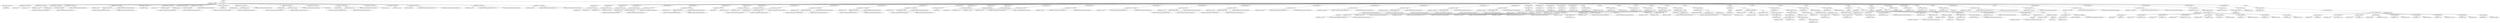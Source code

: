 digraph G {	
ranksep=.25;
	0 [label="MODULE"];
	1 [label="IDENTIFIERS: or1200_rf"];
	0 -> 1;
	2 [label="VAR_DECLARE_LIST"];
	0 -> 2;
	3 [label="VAR_DECLARE:  INPUT PORT"];
	2 -> 3;
	4 [label="IDENTIFIERS: clk"];
	3 -> 4;
	5 [label="VAR_DECLARE:  INPUT PORT"];
	2 -> 5;
	6 [label="IDENTIFIERS: rst"];
	5 -> 6;
	7 [label="VAR_DECLARE:  INPUT PORT"];
	2 -> 7;
	8 [label="IDENTIFIERS: supv"];
	7 -> 8;
	9 [label="VAR_DECLARE:  INPUT PORT"];
	2 -> 9;
	10 [label="IDENTIFIERS: wb_freeze"];
	9 -> 10;
	11 [label="VAR_DECLARE:  INPUT PORT"];
	2 -> 11;
	12 [label="IDENTIFIERS: addrw"];
	11 -> 12;
	13 [label="BINARY_OPERATION: MIN"];
	11 -> 13;
	14 [label="NUMBERS: 00000000000000000000000000000101 ()"];
	13 -> 14;
	15 [label="NUMBERS: 00000000000000000000000000000001 ()"];
	13 -> 15;
	16 [label="NUMBERS: 00000000000000000000000000000000 ()"];
	11 -> 16;
	17 [label="VAR_DECLARE:  INPUT PORT"];
	2 -> 17;
	18 [label="IDENTIFIERS: dataw"];
	17 -> 18;
	19 [label="BINARY_OPERATION: MIN"];
	17 -> 19;
	20 [label="NUMBERS: 00000000000000000000000000100000 ()"];
	19 -> 20;
	21 [label="NUMBERS: 00000000000000000000000000000001 ()"];
	19 -> 21;
	22 [label="NUMBERS: 00000000000000000000000000000000 ()"];
	17 -> 22;
	23 [label="VAR_DECLARE:  INPUT PORT"];
	2 -> 23;
	24 [label="IDENTIFIERS: id_freeze"];
	23 -> 24;
	25 [label="VAR_DECLARE:  INPUT PORT"];
	2 -> 25;
	26 [label="IDENTIFIERS: we"];
	25 -> 26;
	27 [label="VAR_DECLARE:  INPUT PORT"];
	2 -> 27;
	28 [label="IDENTIFIERS: flushpipe"];
	27 -> 28;
	29 [label="VAR_DECLARE:  INPUT PORT"];
	2 -> 29;
	30 [label="IDENTIFIERS: addra"];
	29 -> 30;
	31 [label="BINARY_OPERATION: MIN"];
	29 -> 31;
	32 [label="NUMBERS: 00000000000000000000000000000101 ()"];
	31 -> 32;
	33 [label="NUMBERS: 00000000000000000000000000000001 ()"];
	31 -> 33;
	34 [label="NUMBERS: 00000000000000000000000000000000 ()"];
	29 -> 34;
	35 [label="VAR_DECLARE:  INPUT PORT"];
	2 -> 35;
	36 [label="IDENTIFIERS: rda"];
	35 -> 36;
	37 [label="VAR_DECLARE:  OUTPUT PORT"];
	2 -> 37;
	38 [label="IDENTIFIERS: dataa"];
	37 -> 38;
	39 [label="BINARY_OPERATION: MIN"];
	37 -> 39;
	40 [label="NUMBERS: 00000000000000000000000000100000 ()"];
	39 -> 40;
	41 [label="NUMBERS: 00000000000000000000000000000001 ()"];
	39 -> 41;
	42 [label="NUMBERS: 00000000000000000000000000000000 ()"];
	37 -> 42;
	43 [label="VAR_DECLARE:  INPUT PORT"];
	2 -> 43;
	44 [label="IDENTIFIERS: addrb"];
	43 -> 44;
	45 [label="BINARY_OPERATION: MIN"];
	43 -> 45;
	46 [label="NUMBERS: 00000000000000000000000000000101 ()"];
	45 -> 46;
	47 [label="NUMBERS: 00000000000000000000000000000001 ()"];
	45 -> 47;
	48 [label="NUMBERS: 00000000000000000000000000000000 ()"];
	43 -> 48;
	49 [label="VAR_DECLARE:  INPUT PORT"];
	2 -> 49;
	50 [label="IDENTIFIERS: rdb"];
	49 -> 50;
	51 [label="VAR_DECLARE:  OUTPUT PORT"];
	2 -> 51;
	52 [label="IDENTIFIERS: datab"];
	51 -> 52;
	53 [label="BINARY_OPERATION: MIN"];
	51 -> 53;
	54 [label="NUMBERS: 00000000000000000000000000100000 ()"];
	53 -> 54;
	55 [label="NUMBERS: 00000000000000000000000000000001 ()"];
	53 -> 55;
	56 [label="NUMBERS: 00000000000000000000000000000000 ()"];
	51 -> 56;
	57 [label="VAR_DECLARE:  INPUT PORT"];
	2 -> 57;
	58 [label="IDENTIFIERS: spr_cs"];
	57 -> 58;
	59 [label="VAR_DECLARE:  INPUT PORT"];
	2 -> 59;
	60 [label="IDENTIFIERS: spr_write"];
	59 -> 60;
	61 [label="VAR_DECLARE:  INPUT PORT"];
	2 -> 61;
	62 [label="IDENTIFIERS: spr_addr"];
	61 -> 62;
	63 [label="NUMBERS: 00000000000000000000000000011111 ()"];
	61 -> 63;
	64 [label="NUMBERS: 00000000000000000000000000000000 ()"];
	61 -> 64;
	65 [label="VAR_DECLARE:  INPUT PORT"];
	2 -> 65;
	66 [label="IDENTIFIERS: spr_dat_i"];
	65 -> 66;
	67 [label="NUMBERS: 00000000000000000000000000011111 ()"];
	65 -> 67;
	68 [label="NUMBERS: 00000000000000000000000000000000 ()"];
	65 -> 68;
	69 [label="VAR_DECLARE:  OUTPUT PORT"];
	2 -> 69;
	70 [label="IDENTIFIERS: spr_dat_o"];
	69 -> 70;
	71 [label="NUMBERS: 00000000000000000000000000011111 ()"];
	69 -> 71;
	72 [label="NUMBERS: 00000000000000000000000000000000 ()"];
	69 -> 72;
	73 [label="MODULE_ITEMS"];
	0 -> 73;
	74 [label="VAR_DECLARE_LIST"];
	73 -> 74;
	75 [label="VAR_DECLARE:  INPUT PORT"];
	74 -> 75;
	76 [label="IDENTIFIERS: clk"];
	75 -> 76;
	77 [label="VAR_DECLARE_LIST"];
	73 -> 77;
	78 [label="VAR_DECLARE:  INPUT PORT"];
	77 -> 78;
	79 [label="IDENTIFIERS: rst"];
	78 -> 79;
	80 [label="VAR_DECLARE_LIST"];
	73 -> 80;
	81 [label="VAR_DECLARE:  INPUT PORT"];
	80 -> 81;
	82 [label="IDENTIFIERS: supv"];
	81 -> 82;
	83 [label="VAR_DECLARE_LIST"];
	73 -> 83;
	84 [label="VAR_DECLARE:  INPUT PORT"];
	83 -> 84;
	85 [label="IDENTIFIERS: wb_freeze"];
	84 -> 85;
	86 [label="VAR_DECLARE_LIST"];
	73 -> 86;
	87 [label="VAR_DECLARE:  INPUT PORT"];
	86 -> 87;
	88 [label="IDENTIFIERS: addrw"];
	87 -> 88;
	89 [label="BINARY_OPERATION: MIN"];
	87 -> 89;
	90 [label="NUMBERS: 00000000000000000000000000000101 ()"];
	89 -> 90;
	91 [label="NUMBERS: 00000000000000000000000000000001 ()"];
	89 -> 91;
	92 [label="NUMBERS: 00000000000000000000000000000000 ()"];
	87 -> 92;
	93 [label="VAR_DECLARE_LIST"];
	73 -> 93;
	94 [label="VAR_DECLARE:  INPUT PORT"];
	93 -> 94;
	95 [label="IDENTIFIERS: dataw"];
	94 -> 95;
	96 [label="BINARY_OPERATION: MIN"];
	94 -> 96;
	97 [label="NUMBERS: 00000000000000000000000000100000 ()"];
	96 -> 97;
	98 [label="NUMBERS: 00000000000000000000000000000001 ()"];
	96 -> 98;
	99 [label="NUMBERS: 00000000000000000000000000000000 ()"];
	94 -> 99;
	100 [label="VAR_DECLARE_LIST"];
	73 -> 100;
	101 [label="VAR_DECLARE:  INPUT PORT"];
	100 -> 101;
	102 [label="IDENTIFIERS: we"];
	101 -> 102;
	103 [label="VAR_DECLARE_LIST"];
	73 -> 103;
	104 [label="VAR_DECLARE:  INPUT PORT"];
	103 -> 104;
	105 [label="IDENTIFIERS: flushpipe"];
	104 -> 105;
	106 [label="VAR_DECLARE_LIST"];
	73 -> 106;
	107 [label="VAR_DECLARE:  INPUT PORT"];
	106 -> 107;
	108 [label="IDENTIFIERS: id_freeze"];
	107 -> 108;
	109 [label="VAR_DECLARE_LIST"];
	73 -> 109;
	110 [label="VAR_DECLARE:  INPUT PORT"];
	109 -> 110;
	111 [label="IDENTIFIERS: addra"];
	110 -> 111;
	112 [label="BINARY_OPERATION: MIN"];
	110 -> 112;
	113 [label="NUMBERS: 00000000000000000000000000000101 ()"];
	112 -> 113;
	114 [label="NUMBERS: 00000000000000000000000000000001 ()"];
	112 -> 114;
	115 [label="NUMBERS: 00000000000000000000000000000000 ()"];
	110 -> 115;
	116 [label="VAR_DECLARE_LIST"];
	73 -> 116;
	117 [label="VAR_DECLARE:  INPUT PORT"];
	116 -> 117;
	118 [label="IDENTIFIERS: addrb"];
	117 -> 118;
	119 [label="BINARY_OPERATION: MIN"];
	117 -> 119;
	120 [label="NUMBERS: 00000000000000000000000000000101 ()"];
	119 -> 120;
	121 [label="NUMBERS: 00000000000000000000000000000001 ()"];
	119 -> 121;
	122 [label="NUMBERS: 00000000000000000000000000000000 ()"];
	117 -> 122;
	123 [label="VAR_DECLARE_LIST"];
	73 -> 123;
	124 [label="VAR_DECLARE:  OUTPUT PORT"];
	123 -> 124;
	125 [label="IDENTIFIERS: dataa"];
	124 -> 125;
	126 [label="BINARY_OPERATION: MIN"];
	124 -> 126;
	127 [label="NUMBERS: 00000000000000000000000000100000 ()"];
	126 -> 127;
	128 [label="NUMBERS: 00000000000000000000000000000001 ()"];
	126 -> 128;
	129 [label="NUMBERS: 00000000000000000000000000000000 ()"];
	124 -> 129;
	130 [label="VAR_DECLARE_LIST"];
	73 -> 130;
	131 [label="VAR_DECLARE:  OUTPUT PORT"];
	130 -> 131;
	132 [label="IDENTIFIERS: datab"];
	131 -> 132;
	133 [label="BINARY_OPERATION: MIN"];
	131 -> 133;
	134 [label="NUMBERS: 00000000000000000000000000100000 ()"];
	133 -> 134;
	135 [label="NUMBERS: 00000000000000000000000000000001 ()"];
	133 -> 135;
	136 [label="NUMBERS: 00000000000000000000000000000000 ()"];
	131 -> 136;
	137 [label="VAR_DECLARE_LIST"];
	73 -> 137;
	138 [label="VAR_DECLARE:  INPUT PORT"];
	137 -> 138;
	139 [label="IDENTIFIERS: rda"];
	138 -> 139;
	140 [label="VAR_DECLARE_LIST"];
	73 -> 140;
	141 [label="VAR_DECLARE:  INPUT PORT"];
	140 -> 141;
	142 [label="IDENTIFIERS: rdb"];
	141 -> 142;
	143 [label="VAR_DECLARE_LIST"];
	73 -> 143;
	144 [label="VAR_DECLARE:  INPUT PORT"];
	143 -> 144;
	145 [label="IDENTIFIERS: spr_cs"];
	144 -> 145;
	146 [label="VAR_DECLARE_LIST"];
	73 -> 146;
	147 [label="VAR_DECLARE:  INPUT PORT"];
	146 -> 147;
	148 [label="IDENTIFIERS: spr_write"];
	147 -> 148;
	149 [label="VAR_DECLARE_LIST"];
	73 -> 149;
	150 [label="VAR_DECLARE:  INPUT PORT"];
	149 -> 150;
	151 [label="IDENTIFIERS: spr_addr"];
	150 -> 151;
	152 [label="NUMBERS: 00000000000000000000000000011111 ()"];
	150 -> 152;
	153 [label="NUMBERS: 00000000000000000000000000000000 ()"];
	150 -> 153;
	154 [label="VAR_DECLARE_LIST"];
	73 -> 154;
	155 [label="VAR_DECLARE:  INPUT PORT"];
	154 -> 155;
	156 [label="IDENTIFIERS: spr_dat_i"];
	155 -> 156;
	157 [label="NUMBERS: 00000000000000000000000000011111 ()"];
	155 -> 157;
	158 [label="NUMBERS: 00000000000000000000000000000000 ()"];
	155 -> 158;
	159 [label="VAR_DECLARE_LIST"];
	73 -> 159;
	160 [label="VAR_DECLARE:  OUTPUT PORT"];
	159 -> 160;
	161 [label="IDENTIFIERS: spr_dat_o"];
	160 -> 161;
	162 [label="NUMBERS: 00000000000000000000000000011111 ()"];
	160 -> 162;
	163 [label="NUMBERS: 00000000000000000000000000000000 ()"];
	160 -> 163;
	164 [label="VAR_DECLARE_LIST"];
	73 -> 164;
	165 [label="VAR_DECLARE:  WIRE"];
	164 -> 165;
	166 [label="IDENTIFIERS: from_rfa"];
	165 -> 166;
	167 [label="BINARY_OPERATION: MIN"];
	165 -> 167;
	168 [label="NUMBERS: 00000000000000000000000000100000 ()"];
	167 -> 168;
	169 [label="NUMBERS: 00000000000000000000000000000001 ()"];
	167 -> 169;
	170 [label="NUMBERS: 00000000000000000000000000000000 ()"];
	165 -> 170;
	171 [label="VAR_DECLARE_LIST"];
	73 -> 171;
	172 [label="VAR_DECLARE:  WIRE"];
	171 -> 172;
	173 [label="IDENTIFIERS: from_rfb"];
	172 -> 173;
	174 [label="BINARY_OPERATION: MIN"];
	172 -> 174;
	175 [label="NUMBERS: 00000000000000000000000000100000 ()"];
	174 -> 175;
	176 [label="NUMBERS: 00000000000000000000000000000001 ()"];
	174 -> 176;
	177 [label="NUMBERS: 00000000000000000000000000000000 ()"];
	172 -> 177;
	178 [label="VAR_DECLARE_LIST"];
	73 -> 178;
	179 [label="VAR_DECLARE:  REG"];
	178 -> 179;
	180 [label="IDENTIFIERS: dataa_saved"];
	179 -> 180;
	181 [label="NUMBERS: 00000000000000000000000000100000 ()"];
	179 -> 181;
	182 [label="NUMBERS: 00000000000000000000000000000000 ()"];
	179 -> 182;
	183 [label="VAR_DECLARE_LIST"];
	73 -> 183;
	184 [label="VAR_DECLARE:  REG"];
	183 -> 184;
	185 [label="IDENTIFIERS: datab_saved"];
	184 -> 185;
	186 [label="NUMBERS: 00000000000000000000000000100000 ()"];
	184 -> 186;
	187 [label="NUMBERS: 00000000000000000000000000000000 ()"];
	184 -> 187;
	188 [label="VAR_DECLARE_LIST"];
	73 -> 188;
	189 [label="VAR_DECLARE:  WIRE"];
	188 -> 189;
	190 [label="IDENTIFIERS: rf_addra"];
	189 -> 190;
	191 [label="BINARY_OPERATION: MIN"];
	189 -> 191;
	192 [label="NUMBERS: 00000000000000000000000000000101 ()"];
	191 -> 192;
	193 [label="NUMBERS: 00000000000000000000000000000001 ()"];
	191 -> 193;
	194 [label="NUMBERS: 00000000000000000000000000000000 ()"];
	189 -> 194;
	195 [label="VAR_DECLARE_LIST"];
	73 -> 195;
	196 [label="VAR_DECLARE:  WIRE"];
	195 -> 196;
	197 [label="IDENTIFIERS: rf_addrw"];
	196 -> 197;
	198 [label="BINARY_OPERATION: MIN"];
	196 -> 198;
	199 [label="NUMBERS: 00000000000000000000000000000101 ()"];
	198 -> 199;
	200 [label="NUMBERS: 00000000000000000000000000000001 ()"];
	198 -> 200;
	201 [label="NUMBERS: 00000000000000000000000000000000 ()"];
	196 -> 201;
	202 [label="VAR_DECLARE_LIST"];
	73 -> 202;
	203 [label="VAR_DECLARE:  WIRE"];
	202 -> 203;
	204 [label="IDENTIFIERS: rf_dataw"];
	203 -> 204;
	205 [label="BINARY_OPERATION: MIN"];
	203 -> 205;
	206 [label="NUMBERS: 00000000000000000000000000100000 ()"];
	205 -> 206;
	207 [label="NUMBERS: 00000000000000000000000000000001 ()"];
	205 -> 207;
	208 [label="NUMBERS: 00000000000000000000000000000000 ()"];
	203 -> 208;
	209 [label="VAR_DECLARE_LIST"];
	73 -> 209;
	210 [label="VAR_DECLARE:  WIRE"];
	209 -> 210;
	211 [label="IDENTIFIERS: rf_we"];
	210 -> 211;
	212 [label="VAR_DECLARE_LIST"];
	73 -> 212;
	213 [label="VAR_DECLARE:  WIRE"];
	212 -> 213;
	214 [label="IDENTIFIERS: spr_valid"];
	213 -> 214;
	215 [label="VAR_DECLARE_LIST"];
	73 -> 215;
	216 [label="VAR_DECLARE:  WIRE"];
	215 -> 216;
	217 [label="IDENTIFIERS: rf_ena"];
	216 -> 217;
	218 [label="VAR_DECLARE_LIST"];
	73 -> 218;
	219 [label="VAR_DECLARE:  WIRE"];
	218 -> 219;
	220 [label="IDENTIFIERS: rf_enb"];
	219 -> 220;
	221 [label="VAR_DECLARE_LIST"];
	73 -> 221;
	222 [label="VAR_DECLARE:  REG"];
	221 -> 222;
	223 [label="IDENTIFIERS: rf_we_allow"];
	222 -> 223;
	224 [label="ASSIGN"];
	73 -> 224;
	225 [label="BLOCKING_STATEMENT"];
	224 -> 225;
	226 [label="IDENTIFIERS: spr_valid"];
	225 -> 226;
	227 [label="BINARY_OPERATION: bAND"];
	225 -> 227;
	228 [label="IDENTIFIERS: spr_cs"];
	227 -> 228;
	229 [label="BINARY_OPERATION: lEQ"];
	227 -> 229;
	230 [label="RANGE_REF"];
	229 -> 230;
	231 [label="IDENTIFIERS: spr_addr"];
	230 -> 231;
	232 [label="NUMBERS: 00000000000000000000000000001010 ()"];
	230 -> 232;
	233 [label="NUMBERS: 00000000000000000000000000000101 ()"];
	230 -> 233;
	234 [label="NUMBERS: 100000 ( )"];
	229 -> 234;
	235 [label="ASSIGN"];
	73 -> 235;
	236 [label="BLOCKING_STATEMENT"];
	235 -> 236;
	237 [label="IDENTIFIERS: spr_dat_o"];
	236 -> 237;
	238 [label="IDENTIFIERS: from_rfa"];
	236 -> 238;
	239 [label="ASSIGN"];
	73 -> 239;
	240 [label="BLOCKING_STATEMENT"];
	239 -> 240;
	241 [label="IDENTIFIERS: dataa"];
	240 -> 241;
	242 [label="IF_Q"];
	240 -> 242;
	243 [label="ARRAY_REF"];
	242 -> 243;
	244 [label="IDENTIFIERS: dataa_saved"];
	243 -> 244;
	245 [label="NUMBERS: 00000000000000000000000000100000 ()"];
	243 -> 245;
	246 [label="RANGE_REF"];
	242 -> 246;
	247 [label="IDENTIFIERS: dataa_saved"];
	246 -> 247;
	248 [label="NUMBERS: 00000000000000000000000000011111 ()"];
	246 -> 248;
	249 [label="NUMBERS: 00000000000000000000000000000000 ()"];
	246 -> 249;
	250 [label="IDENTIFIERS: from_rfa"];
	242 -> 250;
	251 [label="ASSIGN"];
	73 -> 251;
	252 [label="BLOCKING_STATEMENT"];
	251 -> 252;
	253 [label="IDENTIFIERS: datab"];
	252 -> 253;
	254 [label="IF_Q"];
	252 -> 254;
	255 [label="ARRAY_REF"];
	254 -> 255;
	256 [label="IDENTIFIERS: datab_saved"];
	255 -> 256;
	257 [label="NUMBERS: 00000000000000000000000000100000 ()"];
	255 -> 257;
	258 [label="RANGE_REF"];
	254 -> 258;
	259 [label="IDENTIFIERS: datab_saved"];
	258 -> 259;
	260 [label="NUMBERS: 00000000000000000000000000011111 ()"];
	258 -> 260;
	261 [label="NUMBERS: 00000000000000000000000000000000 ()"];
	258 -> 261;
	262 [label="IDENTIFIERS: from_rfb"];
	254 -> 262;
	263 [label="ASSIGN"];
	73 -> 263;
	264 [label="BLOCKING_STATEMENT"];
	263 -> 264;
	265 [label="IDENTIFIERS: rf_addra"];
	264 -> 265;
	266 [label="IF_Q"];
	264 -> 266;
	267 [label="BINARY_OPERATION: bAND"];
	266 -> 267;
	268 [label="IDENTIFIERS: spr_valid"];
	267 -> 268;
	269 [label="UNARY_OPERATION: lNOT"];
	267 -> 269;
	270 [label="IDENTIFIERS: spr_write"];
	269 -> 270;
	271 [label="RANGE_REF"];
	266 -> 271;
	272 [label="IDENTIFIERS: spr_addr"];
	271 -> 272;
	273 [label="NUMBERS: 00000000000000000000000000000100 ()"];
	271 -> 273;
	274 [label="NUMBERS: 00000000000000000000000000000000 ()"];
	271 -> 274;
	275 [label="IDENTIFIERS: addra"];
	266 -> 275;
	276 [label="ASSIGN"];
	73 -> 276;
	277 [label="BLOCKING_STATEMENT"];
	276 -> 277;
	278 [label="IDENTIFIERS: rf_addrw"];
	277 -> 278;
	279 [label="IF_Q"];
	277 -> 279;
	280 [label="BINARY_OPERATION: bAND"];
	279 -> 280;
	281 [label="IDENTIFIERS: spr_valid"];
	280 -> 281;
	282 [label="IDENTIFIERS: spr_write"];
	280 -> 282;
	283 [label="RANGE_REF"];
	279 -> 283;
	284 [label="IDENTIFIERS: spr_addr"];
	283 -> 284;
	285 [label="NUMBERS: 00000000000000000000000000000100 ()"];
	283 -> 285;
	286 [label="NUMBERS: 00000000000000000000000000000000 ()"];
	283 -> 286;
	287 [label="IDENTIFIERS: addrw"];
	279 -> 287;
	288 [label="ASSIGN"];
	73 -> 288;
	289 [label="BLOCKING_STATEMENT"];
	288 -> 289;
	290 [label="IDENTIFIERS: rf_dataw"];
	289 -> 290;
	291 [label="IF_Q"];
	289 -> 291;
	292 [label="BINARY_OPERATION: bAND"];
	291 -> 292;
	293 [label="IDENTIFIERS: spr_valid"];
	292 -> 293;
	294 [label="IDENTIFIERS: spr_write"];
	292 -> 294;
	295 [label="IDENTIFIERS: spr_dat_i"];
	291 -> 295;
	296 [label="IDENTIFIERS: dataw"];
	291 -> 296;
	297 [label="ALWAYS"];
	73 -> 297;
	298 [label="DELAY_CONTROL"];
	297 -> 298;
	299 [label="POSEDGE"];
	298 -> 299;
	300 [label="IDENTIFIERS: clk"];
	299 -> 300;
	301 [label="IF"];
	297 -> 301;
	302 [label="IDENTIFIERS: rst"];
	301 -> 302;
	303 [label="NON_BLOCKING_STATEMENT"];
	301 -> 303;
	304 [label="IDENTIFIERS: rf_we_allow"];
	303 -> 304;
	305 [label="NUMBERS: 1 ()"];
	303 -> 305;
	306 [label="IF"];
	301 -> 306;
	307 [label="UNARY_OPERATION: bNOT"];
	306 -> 307;
	308 [label="IDENTIFIERS: wb_freeze"];
	307 -> 308;
	309 [label="NON_BLOCKING_STATEMENT"];
	306 -> 309;
	310 [label="IDENTIFIERS: rf_we_allow"];
	309 -> 310;
	311 [label="UNARY_OPERATION: bNOT"];
	309 -> 311;
	312 [label="IDENTIFIERS: flushpipe"];
	311 -> 312;
	313 [label="ASSIGN"];
	73 -> 313;
	314 [label="BLOCKING_STATEMENT"];
	313 -> 314;
	315 [label="IDENTIFIERS: rf_we"];
	314 -> 315;
	316 [label="BINARY_OPERATION: bAND"];
	314 -> 316;
	317 [label="BINARY_OPERATION: bAND"];
	316 -> 317;
	318 [label="BINARY_OPERATION: bOR"];
	317 -> 318;
	319 [label="BINARY_OPERATION: bAND"];
	318 -> 319;
	320 [label="IDENTIFIERS: spr_valid"];
	319 -> 320;
	321 [label="IDENTIFIERS: spr_write"];
	319 -> 321;
	322 [label="BINARY_OPERATION: bAND"];
	318 -> 322;
	323 [label="IDENTIFIERS: we"];
	322 -> 323;
	324 [label="UNARY_OPERATION: bNOT"];
	322 -> 324;
	325 [label="IDENTIFIERS: wb_freeze"];
	324 -> 325;
	326 [label="IDENTIFIERS: rf_we_allow"];
	317 -> 326;
	327 [label="BINARY_OPERATION: bOR"];
	316 -> 327;
	328 [label="IDENTIFIERS: supv"];
	327 -> 328;
	329 [label="UNARY_OPERATION: bOR"];
	327 -> 329;
	330 [label="IDENTIFIERS: rf_addrw"];
	329 -> 330;
	331 [label="ASSIGN"];
	73 -> 331;
	332 [label="BLOCKING_STATEMENT"];
	331 -> 332;
	333 [label="IDENTIFIERS: rf_ena"];
	332 -> 333;
	334 [label="BINARY_OPERATION: bOR"];
	332 -> 334;
	335 [label="BINARY_OPERATION: bAND"];
	334 -> 335;
	336 [label="IDENTIFIERS: rda"];
	335 -> 336;
	337 [label="UNARY_OPERATION: bNOT"];
	335 -> 337;
	338 [label="IDENTIFIERS: id_freeze"];
	337 -> 338;
	339 [label="IDENTIFIERS: spr_valid"];
	334 -> 339;
	340 [label="ASSIGN"];
	73 -> 340;
	341 [label="BLOCKING_STATEMENT"];
	340 -> 341;
	342 [label="IDENTIFIERS: rf_enb"];
	341 -> 342;
	343 [label="BINARY_OPERATION: bOR"];
	341 -> 343;
	344 [label="BINARY_OPERATION: bAND"];
	343 -> 344;
	345 [label="IDENTIFIERS: rdb"];
	344 -> 345;
	346 [label="UNARY_OPERATION: bNOT"];
	344 -> 346;
	347 [label="IDENTIFIERS: id_freeze"];
	346 -> 347;
	348 [label="IDENTIFIERS: spr_valid"];
	343 -> 348;
	349 [label="ALWAYS"];
	73 -> 349;
	350 [label="DELAY_CONTROL"];
	349 -> 350;
	351 [label="POSEDGE"];
	350 -> 351;
	352 [label="IDENTIFIERS: clk"];
	351 -> 352;
	353 [label="IF"];
	349 -> 353;
	354 [label="IDENTIFIERS: rst"];
	353 -> 354;
	355 [label="BLOCK"];
	353 -> 355;
	356 [label="NON_BLOCKING_STATEMENT"];
	355 -> 356;
	357 [label="IDENTIFIERS: dataa_saved"];
	356 -> 357;
	358 [label="NUMBERS: 000000000000000000000000000000000 ()"];
	356 -> 358;
	359 [label="IF"];
	353 -> 359;
	360 [label="BINARY_OPERATION: bAND"];
	359 -> 360;
	361 [label="IDENTIFIERS: id_freeze"];
	360 -> 361;
	362 [label="UNARY_OPERATION: lNOT"];
	360 -> 362;
	363 [label="ARRAY_REF"];
	362 -> 363;
	364 [label="IDENTIFIERS: dataa_saved"];
	363 -> 364;
	365 [label="NUMBERS: 00000000000000000000000000100000 ()"];
	363 -> 365;
	366 [label="BLOCK"];
	359 -> 366;
	367 [label="NON_BLOCKING_STATEMENT"];
	366 -> 367;
	368 [label="IDENTIFIERS: dataa_saved"];
	367 -> 368;
	369 [label="CONCATENATE"];
	367 -> 369;
	370 [label="NUMBERS: 1 ()"];
	369 -> 370;
	371 [label="IDENTIFIERS: from_rfa"];
	369 -> 371;
	372 [label="IF"];
	359 -> 372;
	373 [label="UNARY_OPERATION: lNOT"];
	372 -> 373;
	374 [label="IDENTIFIERS: id_freeze"];
	373 -> 374;
	375 [label="NON_BLOCKING_STATEMENT"];
	372 -> 375;
	376 [label="IDENTIFIERS: dataa_saved"];
	375 -> 376;
	377 [label="NUMBERS: 000000000000000000000000000000000 ()"];
	375 -> 377;
	378 [label="ALWAYS"];
	73 -> 378;
	379 [label="DELAY_CONTROL"];
	378 -> 379;
	380 [label="POSEDGE"];
	379 -> 380;
	381 [label="IDENTIFIERS: clk"];
	380 -> 381;
	382 [label="IF"];
	378 -> 382;
	383 [label="IDENTIFIERS: rst"];
	382 -> 383;
	384 [label="BLOCK"];
	382 -> 384;
	385 [label="NON_BLOCKING_STATEMENT"];
	384 -> 385;
	386 [label="IDENTIFIERS: datab_saved"];
	385 -> 386;
	387 [label="NUMBERS: 000000000000000000000000000000000 ()"];
	385 -> 387;
	388 [label="IF"];
	382 -> 388;
	389 [label="BINARY_OPERATION: bAND"];
	388 -> 389;
	390 [label="IDENTIFIERS: id_freeze"];
	389 -> 390;
	391 [label="UNARY_OPERATION: lNOT"];
	389 -> 391;
	392 [label="ARRAY_REF"];
	391 -> 392;
	393 [label="IDENTIFIERS: datab_saved"];
	392 -> 393;
	394 [label="NUMBERS: 00000000000000000000000000100000 ()"];
	392 -> 394;
	395 [label="BLOCK"];
	388 -> 395;
	396 [label="NON_BLOCKING_STATEMENT"];
	395 -> 396;
	397 [label="IDENTIFIERS: datab_saved"];
	396 -> 397;
	398 [label="CONCATENATE"];
	396 -> 398;
	399 [label="NUMBERS: 1 ()"];
	398 -> 399;
	400 [label="IDENTIFIERS: from_rfb"];
	398 -> 400;
	401 [label="IF"];
	388 -> 401;
	402 [label="UNARY_OPERATION: lNOT"];
	401 -> 402;
	403 [label="IDENTIFIERS: id_freeze"];
	402 -> 403;
	404 [label="NON_BLOCKING_STATEMENT"];
	401 -> 404;
	405 [label="IDENTIFIERS: datab_saved"];
	404 -> 405;
	406 [label="NUMBERS: 000000000000000000000000000000000 ()"];
	404 -> 406;
	407 [label="VAR_DECLARE_LIST"];
	73 -> 407;
	408 [label="VAR_DECLARE:  WIRE"];
	407 -> 408;
	409 [label="IDENTIFIERS: const_one"];
	408 -> 409;
	410 [label="VAR_DECLARE_LIST"];
	73 -> 410;
	411 [label="VAR_DECLARE:  WIRE"];
	410 -> 411;
	412 [label="IDENTIFIERS: const_zero"];
	411 -> 412;
	413 [label="ASSIGN"];
	73 -> 413;
	414 [label="BLOCKING_STATEMENT"];
	413 -> 414;
	415 [label="IDENTIFIERS: const_one"];
	414 -> 415;
	416 [label="NUMBERS: 1 ()"];
	414 -> 416;
	417 [label="ASSIGN"];
	73 -> 417;
	418 [label="BLOCKING_STATEMENT"];
	417 -> 418;
	419 [label="IDENTIFIERS: const_zero"];
	418 -> 419;
	420 [label="NUMBERS: 0 ()"];
	418 -> 420;
	421 [label="VAR_DECLARE_LIST"];
	73 -> 421;
	422 [label="VAR_DECLARE:  WIRE"];
	421 -> 422;
	423 [label="IDENTIFIERS: const_zero_data"];
	422 -> 423;
	424 [label="NUMBERS: 00000000000000000000000000011111 ()"];
	422 -> 424;
	425 [label="NUMBERS: 00000000000000000000000000000000 ()"];
	422 -> 425;
	426 [label="ASSIGN"];
	73 -> 426;
	427 [label="BLOCKING_STATEMENT"];
	426 -> 427;
	428 [label="IDENTIFIERS: const_zero_data"];
	427 -> 428;
	429 [label="NUMBERS: 00000000000000000000000000000000 ()"];
	427 -> 429;
	430 [label="VAR_DECLARE_LIST"];
	73 -> 430;
	431 [label="VAR_DECLARE:  WIRE"];
	430 -> 431;
	432 [label="IDENTIFIERS: dont_care_out"];
	431 -> 432;
	433 [label="NUMBERS: 00000000000000000000000000011111 ()"];
	431 -> 433;
	434 [label="NUMBERS: 00000000000000000000000000000000 ()"];
	431 -> 434;
	435 [label="VAR_DECLARE_LIST"];
	73 -> 435;
	436 [label="VAR_DECLARE:  WIRE"];
	435 -> 436;
	437 [label="IDENTIFIERS: dont_care_out2"];
	436 -> 437;
	438 [label="NUMBERS: 00000000000000000000000000011111 ()"];
	436 -> 438;
	439 [label="NUMBERS: 00000000000000000000000000000000 ()"];
	436 -> 439;
	440 [label="MODULE_INSTANCE"];
	73 -> 440;
	441 [label="MODULE_INSTANCE"];
	440 -> 441;
	442 [label="IDENTIFIERS: dual_port_ram"];
	441 -> 442;
	443 [label="MODULE_NAMED_INSTANCE"];
	441 -> 443;
	444 [label="IDENTIFIERS: rf_a"];
	443 -> 444;
	445 [label="MODULE_CONNECT_LIST"];
	443 -> 445;
	446 [label="MODULE_CONNECT"];
	445 -> 446;
	447 [label="IDENTIFIERS: clk"];
	446 -> 447;
	448 [label="IDENTIFIERS: clk"];
	446 -> 448;
	449 [label="MODULE_CONNECT"];
	445 -> 449;
	450 [label="IDENTIFIERS: we1"];
	449 -> 450;
	451 [label="IDENTIFIERS: const_zero"];
	449 -> 451;
	452 [label="MODULE_CONNECT"];
	445 -> 452;
	453 [label="IDENTIFIERS: we2"];
	452 -> 453;
	454 [label="IDENTIFIERS: rf_we"];
	452 -> 454;
	455 [label="MODULE_CONNECT"];
	445 -> 455;
	456 [label="IDENTIFIERS: data1"];
	455 -> 456;
	457 [label="IDENTIFIERS: const_zero_data"];
	455 -> 457;
	458 [label="MODULE_CONNECT"];
	445 -> 458;
	459 [label="IDENTIFIERS: data2"];
	458 -> 459;
	460 [label="IDENTIFIERS: rf_dataw"];
	458 -> 460;
	461 [label="MODULE_CONNECT"];
	445 -> 461;
	462 [label="IDENTIFIERS: out1"];
	461 -> 462;
	463 [label="IDENTIFIERS: from_rfa"];
	461 -> 463;
	464 [label="MODULE_CONNECT"];
	445 -> 464;
	465 [label="IDENTIFIERS: out2"];
	464 -> 465;
	466 [label="IDENTIFIERS: dont_care_out"];
	464 -> 466;
	467 [label="MODULE_CONNECT"];
	445 -> 467;
	468 [label="IDENTIFIERS: addr1"];
	467 -> 468;
	469 [label="IDENTIFIERS: rf_addra"];
	467 -> 469;
	470 [label="MODULE_CONNECT"];
	445 -> 470;
	471 [label="IDENTIFIERS: addr2"];
	470 -> 471;
	472 [label="IDENTIFIERS: rf_addrw"];
	470 -> 472;
	473 [label="MODULE_INSTANCE"];
	73 -> 473;
	474 [label="MODULE_INSTANCE"];
	473 -> 474;
	475 [label="IDENTIFIERS: dual_port_ram"];
	474 -> 475;
	476 [label="MODULE_NAMED_INSTANCE"];
	474 -> 476;
	477 [label="IDENTIFIERS: rf_b"];
	476 -> 477;
	478 [label="MODULE_CONNECT_LIST"];
	476 -> 478;
	479 [label="MODULE_CONNECT"];
	478 -> 479;
	480 [label="IDENTIFIERS: clk"];
	479 -> 480;
	481 [label="IDENTIFIERS: clk"];
	479 -> 481;
	482 [label="MODULE_CONNECT"];
	478 -> 482;
	483 [label="IDENTIFIERS: we1"];
	482 -> 483;
	484 [label="IDENTIFIERS: const_zero"];
	482 -> 484;
	485 [label="MODULE_CONNECT"];
	478 -> 485;
	486 [label="IDENTIFIERS: we2"];
	485 -> 486;
	487 [label="IDENTIFIERS: rf_we"];
	485 -> 487;
	488 [label="MODULE_CONNECT"];
	478 -> 488;
	489 [label="IDENTIFIERS: data1"];
	488 -> 489;
	490 [label="IDENTIFIERS: const_zero_data"];
	488 -> 490;
	491 [label="MODULE_CONNECT"];
	478 -> 491;
	492 [label="IDENTIFIERS: data2"];
	491 -> 492;
	493 [label="IDENTIFIERS: rf_dataw"];
	491 -> 493;
	494 [label="MODULE_CONNECT"];
	478 -> 494;
	495 [label="IDENTIFIERS: out1"];
	494 -> 495;
	496 [label="IDENTIFIERS: from_rfb"];
	494 -> 496;
	497 [label="MODULE_CONNECT"];
	478 -> 497;
	498 [label="IDENTIFIERS: out2"];
	497 -> 498;
	499 [label="IDENTIFIERS: dont_care_out2"];
	497 -> 499;
	500 [label="MODULE_CONNECT"];
	478 -> 500;
	501 [label="IDENTIFIERS: addr1"];
	500 -> 501;
	502 [label="IDENTIFIERS: addrb"];
	500 -> 502;
	503 [label="MODULE_CONNECT"];
	478 -> 503;
	504 [label="IDENTIFIERS: addr2"];
	503 -> 504;
	505 [label="IDENTIFIERS: rf_addrw"];
	503 -> 505;
	506 [label="VAR_DECLARE_LIST"];
	73 -> 506;
	507 [label="VAR_DECLARE:  WIRE"];
	506 -> 507;
	508 [label="IDENTIFIERS: unused"];
	507 -> 508;
	509 [label="ASSIGN"];
	73 -> 509;
	510 [label="BLOCKING_STATEMENT"];
	509 -> 510;
	511 [label="IDENTIFIERS: unused"];
	510 -> 511;
	512 [label="UNARY_OPERATION: bOR"];
	510 -> 512;
	513 [label="IDENTIFIERS: spr_addr"];
	512 -> 513;
}
